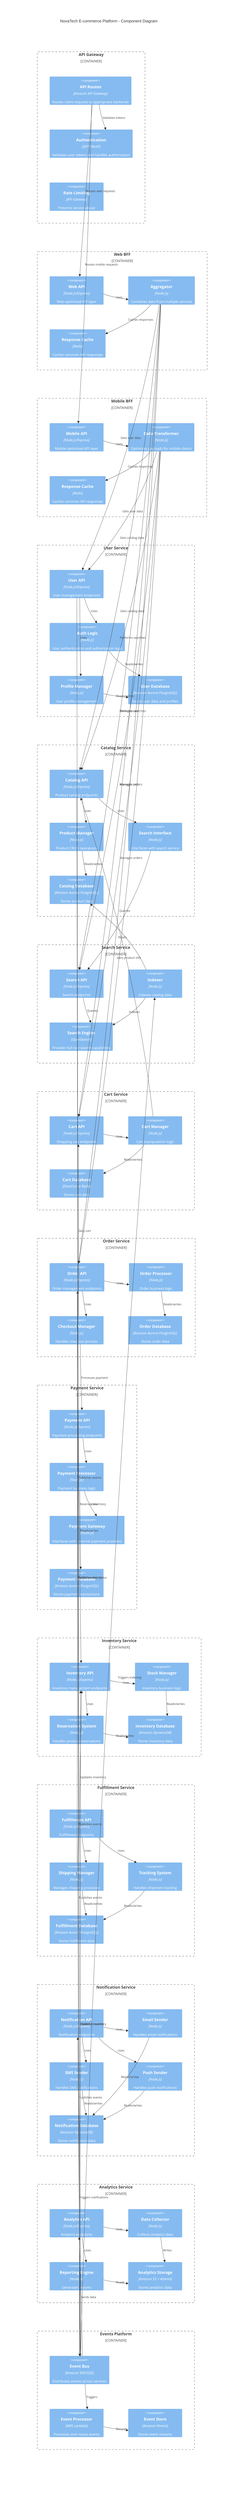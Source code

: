 C4Component
    title NovaTech E-commerce Platform - Component Diagram

    Container_Boundary(api_gateway, "API Gateway") {
        Component(api_routes, "API Routes", "Amazon API Gateway", "Routes client requests to appropriate backends")
        Component(auth, "Authentication", "JWT/OAuth", "Validates user tokens and handles authorization")
        Component(throttling, "Rate Limiting", "API Gateway", "Prevents service abuse")
    }

    Container_Boundary(web_bff, "Web BFF") {
        Component(web_api, "Web API", "Node.js/Express", "Web-optimized API layer")
        Component(web_aggregator, "Aggregator", "Node.js", "Combines data from multiple services")
        Component(web_cache, "Response Cache", "Redis", "Caches common API responses")
    }

    Container_Boundary(mobile_bff, "Mobile BFF") {
        Component(mobile_api, "Mobile API", "Node.js/Express", "Mobile-optimized API layer")
        Component(mobile_data, "Data Transformer", "Node.js", "Optimizes payloads for mobile clients")
        Component(mobile_cache, "Response Cache", "Redis", "Caches common API responses")
    }

    Container_Boundary(user_service, "User Service") {
        Component(user_api, "User API", "Node.js/Express", "User management endpoints")
        Component(user_auth, "Auth Logic", "Node.js", "User authentication and authorization logic")
        Component(user_profile, "Profile Manager", "Node.js", "User profile management")
        Component(user_db, "User Database", "Amazon Aurora PostgreSQL", "Stores user data and profiles")
    }

    Container_Boundary(catalog_service, "Catalog Service") {
        Component(catalog_api, "Catalog API", "Node.js/Express", "Product catalog endpoints")
        Component(product_manager, "Product Manager", "Node.js", "Product CRUD operations")
        Component(catalog_search, "Search Interface", "Node.js", "Interfaces with search service")
        Component(catalog_db, "Catalog Database", "Amazon Aurora PostgreSQL", "Stores product data")
    }

    Container_Boundary(search_service, "Search Service") {
        Component(search_api, "Search API", "Node.js/Express", "Search endpoints")
        Component(search_indexer, "Indexer", "Node.js", "Indexes catalog data")
        Component(search_engine, "Search Engine", "OpenSearch", "Provides full-text search capabilities")
    }

    Container_Boundary(cart_service, "Cart Service") {
        Component(cart_api, "Cart API", "Node.js/Express", "Shopping cart endpoints")
        Component(cart_manager, "Cart Manager", "Node.js", "Cart manipulation logic")
        Component(cart_db, "Cart Database", "ElastiCache Redis", "Stores cart data")
    }

    Container_Boundary(order_service, "Order Service") {
        Component(order_api, "Order API", "Node.js/Express", "Order management endpoints")
        Component(order_processor, "Order Processor", "Node.js", "Order business logic")
        Component(checkout, "Checkout Manager", "Node.js", "Handles checkout process")
        Component(order_db, "Order Database", "Amazon Aurora PostgreSQL", "Stores order data")
    }

    Container_Boundary(payment_service, "Payment Service") {
        Component(payment_api, "Payment API", "Node.js/Express", "Payment processing endpoints")
        Component(payment_processor, "Payment Processor", "Node.js", "Payment business logic")
        Component(payment_gateway, "Payment Gateway", "Node.js", "Interfaces with external payment providers")
        Component(payment_db, "Payment Database", "Amazon Aurora PostgreSQL", "Stores payment transactions")
    }

    Container_Boundary(inventory_service, "Inventory Service") {
        Component(inventory_api, "Inventory API", "Node.js/Express", "Inventory management endpoints")
        Component(stock_manager, "Stock Manager", "Node.js", "Inventory business logic")
        Component(reservation, "Reservation System", "Node.js", "Handles product reservations")
        Component(inventory_db, "Inventory Database", "Amazon DynamoDB", "Stores inventory data")
    }

    Container_Boundary(fulfillment_service, "Fulfillment Service") {
        Component(fulfillment_api, "Fulfillment API", "Node.js/Express", "Fulfillment endpoints")
        Component(shipping_manager, "Shipping Manager", "Node.js", "Manages shipping processes")
        Component(tracking, "Tracking System", "Node.js", "Handles shipment tracking")
        Component(fulfillment_db, "Fulfillment Database", "Amazon Aurora PostgreSQL", "Stores fulfillment data")
    }

    Container_Boundary(notification_service, "Notification Service") {
        Component(notification_api, "Notification API", "Node.js/Express", "Notification endpoints")
        Component(email_sender, "Email Sender", "Node.js", "Handles email notifications")
        Component(sms_sender, "SMS Sender", "Node.js", "Handles SMS notifications")
        Component(push_sender, "Push Sender", "Node.js", "Handles push notifications")
        Component(notification_db, "Notification Database", "Amazon DynamoDB", "Stores notification data")
    }

    Container_Boundary(analytics_service, "Analytics Service") {
        Component(analytics_api, "Analytics API", "Node.js/Express", "Analytics endpoints")
        Component(data_collector, "Data Collector", "Node.js", "Collects analytics data")
        Component(reporting, "Reporting Engine", "Node.js", "Generates reports")
        Component(analytics_storage, "Analytics Storage", "Amazon S3 + Athena", "Stores analytics data")
    }

    Container_Boundary(events_platform, "Events Platform") {
        Component(event_bus, "Event Bus", "Amazon SNS/SQS", "Distributes events across services")
        Component(event_processor, "Event Processor", "AWS Lambda", "Processes and routes events")
        Component(event_store, "Event Store", "Amazon Kinesis", "Stores event streams")
    }

    Rel(api_routes, web_api, "Routes web requests")
    Rel(api_routes, mobile_api, "Routes mobile requests")
    Rel(api_routes, auth, "Validates tokens")

    Rel(web_api, web_aggregator, "Uses")
    Rel(web_aggregator, web_cache, "Caches responses")
    Rel(mobile_api, mobile_data, "Uses")
    Rel(mobile_data, mobile_cache, "Caches responses")

    Rel(web_aggregator, user_api, "Gets user data")
    Rel(web_aggregator, catalog_api, "Gets catalog data")
    Rel(web_aggregator, search_api, "Performs searches")
    Rel(web_aggregator, cart_api, "Manages cart")
    Rel(web_aggregator, order_api, "Manages orders")

    Rel(mobile_data, user_api, "Gets user data")
    Rel(mobile_data, catalog_api, "Gets catalog data")
    Rel(mobile_data, search_api, "Performs searches")
    Rel(mobile_data, cart_api, "Manages cart")
    Rel(mobile_data, order_api, "Manages orders")

    Rel(user_api, user_auth, "Uses")
    Rel(user_api, user_profile, "Uses")
    Rel(user_auth, user_db, "Reads/writes")
    Rel(user_profile, user_db, "Reads/writes")

    Rel(catalog_api, product_manager, "Uses")
    Rel(catalog_api, catalog_search, "Uses")
    Rel(product_manager, catalog_db, "Reads/writes")
    Rel(catalog_search, search_api, "Queries")

    Rel(search_api, search_engine, "Queries")
    Rel(search_indexer, catalog_db, "Reads")
    Rel(search_indexer, search_engine, "Indexes")

    Rel(cart_api, cart_manager, "Uses")
    Rel(cart_manager, cart_db, "Reads/writes")
    Rel(cart_manager, catalog_api, "Gets product info")

    Rel(order_api, order_processor, "Uses")
    Rel(order_api, checkout, "Uses")
    Rel(order_processor, order_db, "Reads/writes")
    Rel(checkout, cart_api, "Gets cart")
    Rel(checkout, payment_api, "Processes payment")
    Rel(checkout, inventory_api, "Reserves inventory")

    Rel(payment_api, payment_processor, "Uses")
    Rel(payment_processor, payment_gateway, "Uses")
    Rel(payment_processor, payment_db, "Reads/writes")

    Rel(inventory_api, stock_manager, "Uses")
    Rel(inventory_api, reservation, "Uses")
    Rel(stock_manager, inventory_db, "Reads/writes")
    Rel(reservation, inventory_db, "Reads/writes")

    Rel(fulfillment_api, shipping_manager, "Uses")
    Rel(fulfillment_api, tracking, "Uses")
    Rel(shipping_manager, fulfillment_db, "Reads/writes")
    Rel(tracking, fulfillment_db, "Reads/writes")
    Rel(shipping_manager, inventory_api, "Updates inventory")
    Rel(shipping_manager, order_api, "Updates order status")

    Rel(notification_api, email_sender, "Uses")
    Rel(notification_api, sms_sender, "Uses")
    Rel(notification_api, push_sender, "Uses")
    Rel(email_sender, notification_db, "Reads/writes")
    Rel(sms_sender, notification_db, "Reads/writes")
    Rel(push_sender, notification_db, "Reads/writes")

    Rel(analytics_api, data_collector, "Uses")
    Rel(analytics_api, reporting, "Uses")
    Rel(data_collector, analytics_storage, "Writes")
    Rel(reporting, analytics_storage, "Reads")

    Rel(event_bus, event_processor, "Triggers")
    Rel(event_processor, event_store, "Records")

    Rel(user_api, event_bus, "Publishes events")
    Rel(catalog_api, event_bus, "Publishes events")
    Rel(order_api, event_bus, "Publishes events")
    Rel(payment_api, event_bus, "Publishes events")
    Rel(inventory_api, event_bus, "Publishes events")
    Rel(fulfillment_api, event_bus, "Publishes events")

    Rel(event_bus, notification_api, "Triggers notifications")
    Rel(event_bus, analytics_api, "Sends data")
    Rel(event_bus, search_indexer, "Triggers indexing")
    Rel(event_bus, inventory_api, "Updates inventory")

    UpdateLayoutConfig($c4ShapeInRow="3", $c4BoundaryInRow="1")